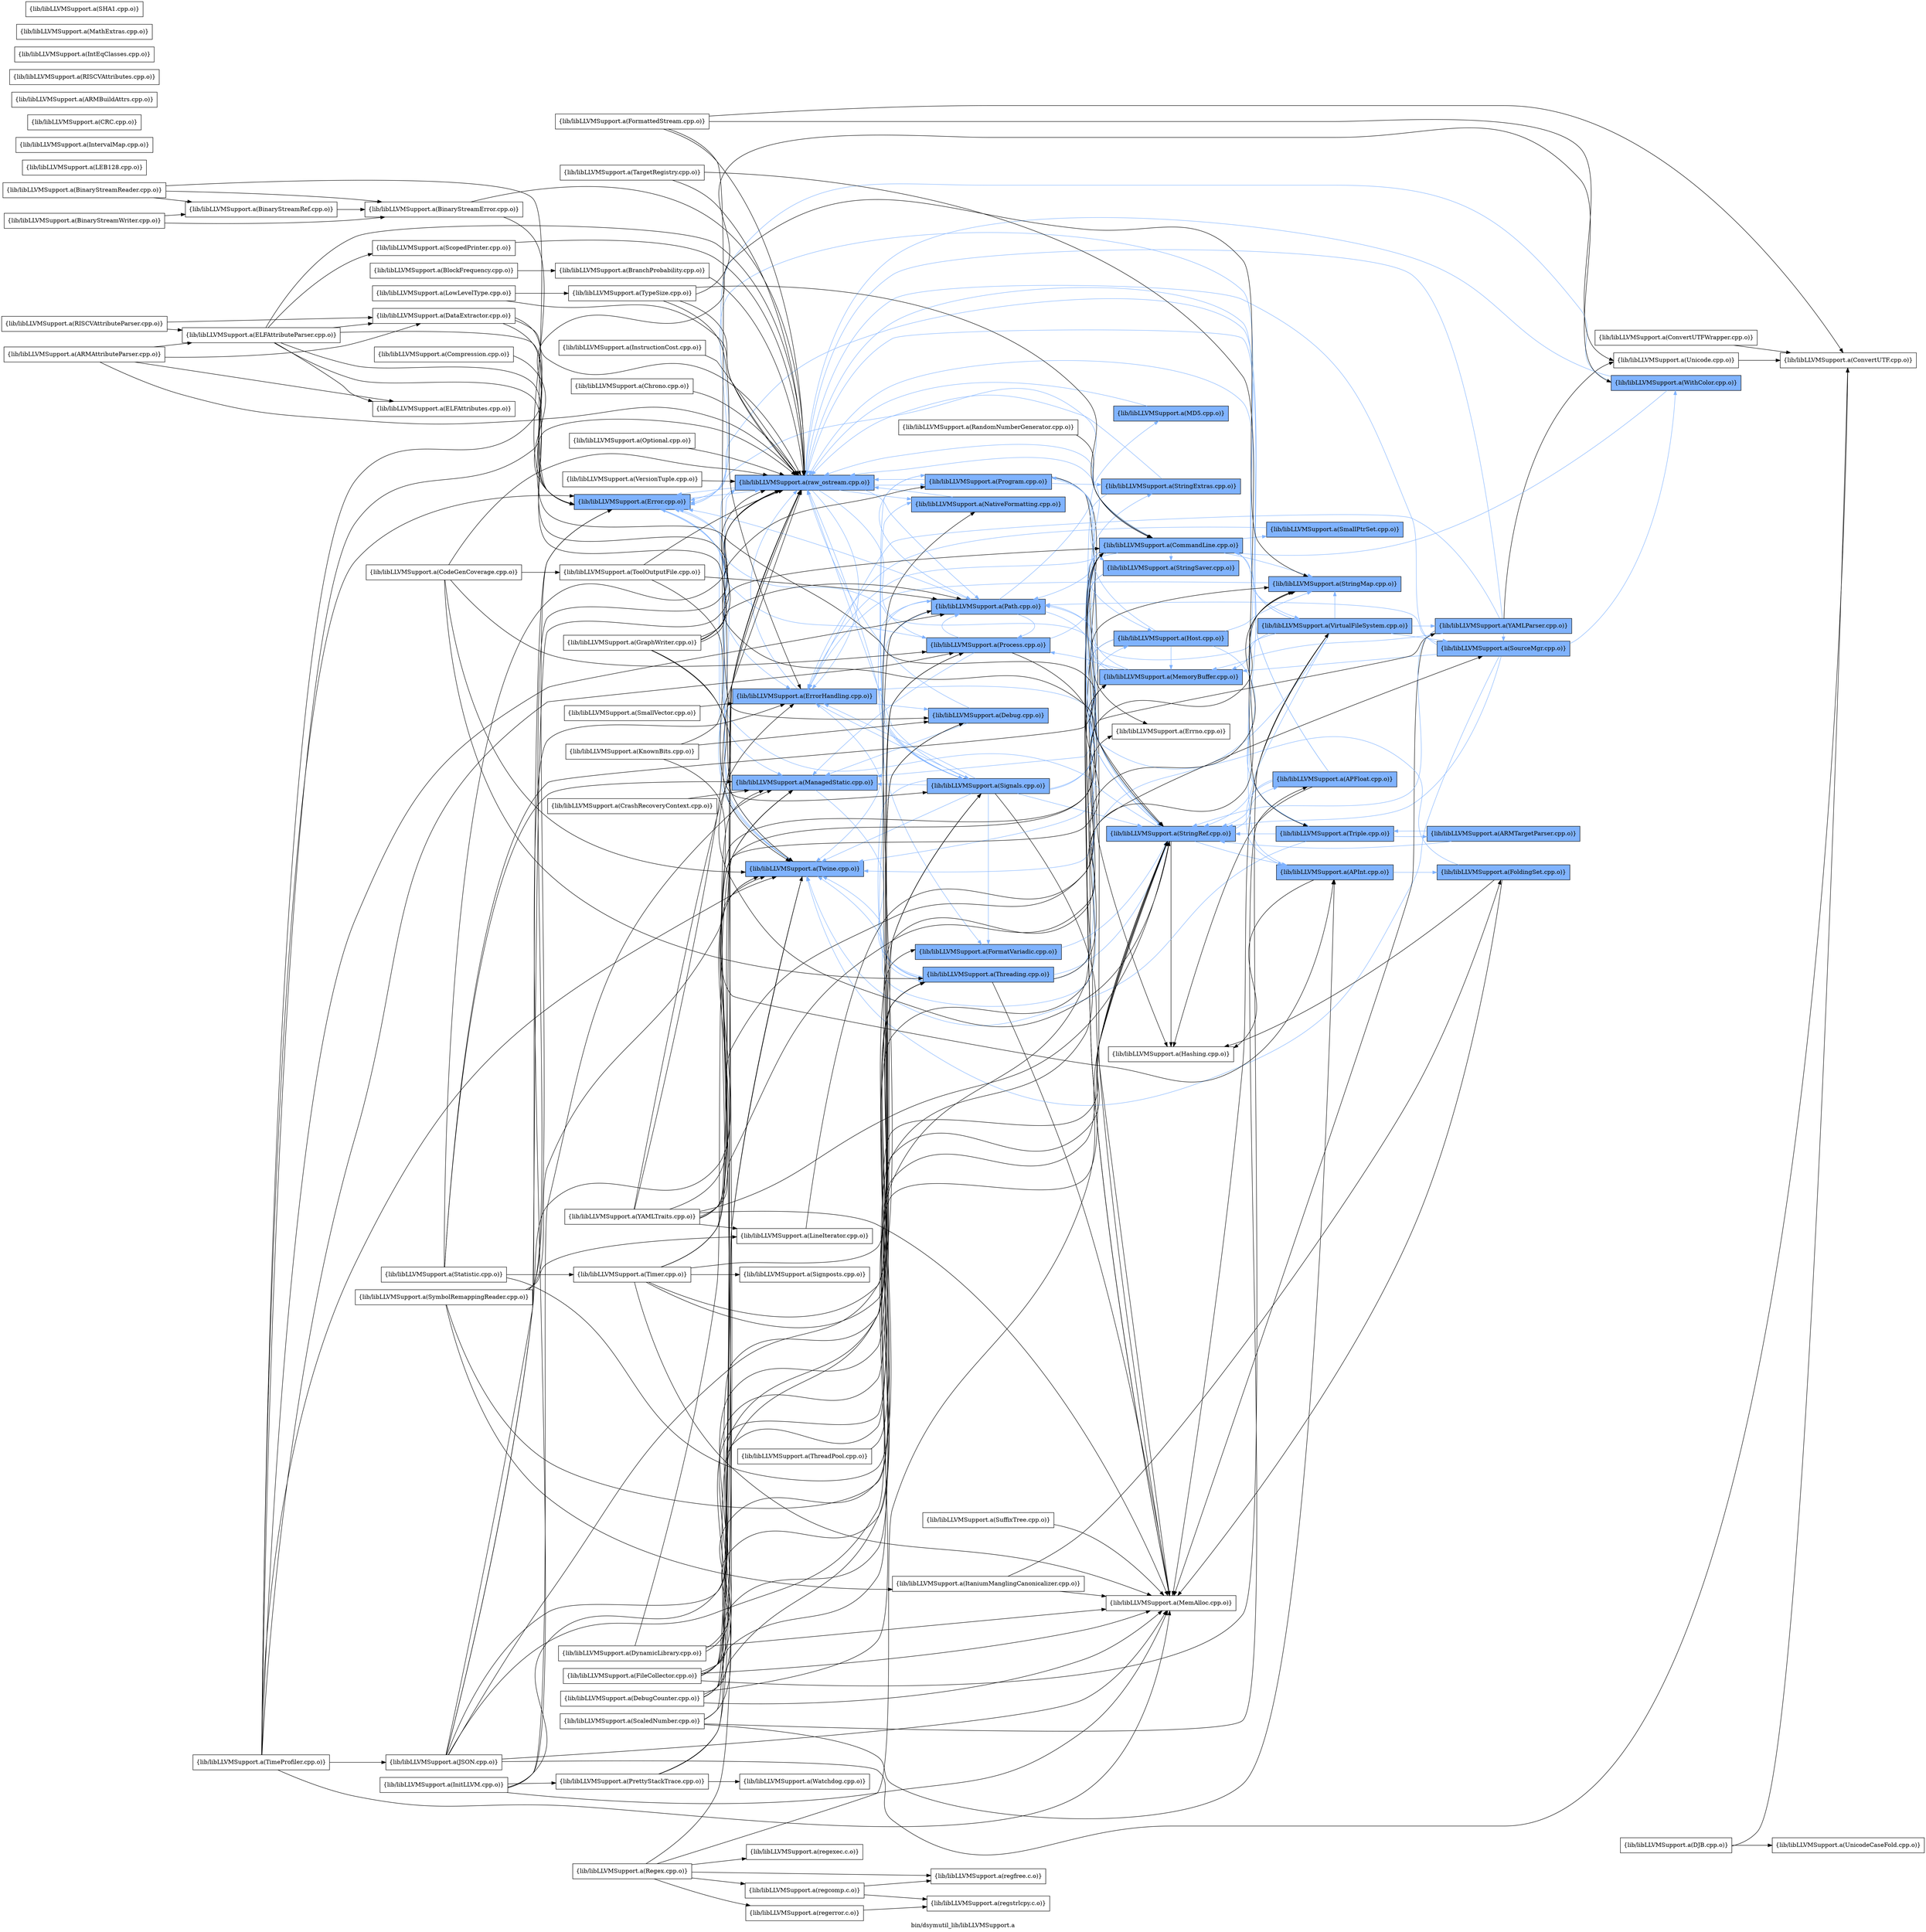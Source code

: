 digraph "bin/dsymutil_lib/libLLVMSupport.a" {
	label="bin/dsymutil_lib/libLLVMSupport.a";
	rankdir=LR;
	{ rank=same; Node0x556e20f64878;  }
	{ rank=same; Node0x556e20f64fa8; Node0x556e20f794f8; Node0x556e20f781e8; Node0x556e20f73968;  }
	{ rank=same; Node0x556e20f64a08; Node0x556e20f6eb98; Node0x556e20f6de28; Node0x556e20f5b958; Node0x556e20f82b48; Node0x556e20f7e9a8; Node0x556e20f7ee58; Node0x556e20f7c748;  }
	{ rank=same; Node0x556e20f799a8; Node0x556e20f7a308; Node0x556e20f7ab28; Node0x556e20f65c28; Node0x556e20f820a8; Node0x556e20f7fc18; Node0x556e20f7b0c8; Node0x556e20f5c718; Node0x556e20f69af8; Node0x556e20f69418;  }
	{ rank=same; Node0x556e20f826e8; Node0x556e20f69d28; Node0x556e20f63388; Node0x556e20f716b8; Node0x556e20f7fc68; Node0x556e20f80488;  }
	{ rank=same; Node0x556e20f63068; Node0x556e20f80e38; Node0x556e20f70a88; Node0x556e20f5bea8;  }
	{ rank=same; Node0x556e20f70538; Node0x556e20f6f458;  }
	{ rank=same; Node0x556e20f64878;  }
	{ rank=same; Node0x556e20f64fa8; Node0x556e20f794f8; Node0x556e20f781e8; Node0x556e20f73968;  }
	{ rank=same; Node0x556e20f64a08; Node0x556e20f6eb98; Node0x556e20f6de28; Node0x556e20f5b958; Node0x556e20f82b48; Node0x556e20f7e9a8; Node0x556e20f7ee58; Node0x556e20f7c748;  }
	{ rank=same; Node0x556e20f799a8; Node0x556e20f7a308; Node0x556e20f7ab28; Node0x556e20f65c28; Node0x556e20f820a8; Node0x556e20f7fc18; Node0x556e20f7b0c8; Node0x556e20f5c718; Node0x556e20f69af8; Node0x556e20f69418;  }
	{ rank=same; Node0x556e20f826e8; Node0x556e20f69d28; Node0x556e20f63388; Node0x556e20f716b8; Node0x556e20f7fc68; Node0x556e20f80488;  }
	{ rank=same; Node0x556e20f63068; Node0x556e20f80e38; Node0x556e20f70a88; Node0x556e20f5bea8;  }
	{ rank=same; Node0x556e20f70538; Node0x556e20f6f458;  }

	Node0x556e20f64878 [shape=record,shape=box,group=1,style=filled,fillcolor="0.600000 0.5 1",label="{lib/libLLVMSupport.a(Error.cpp.o)}"];
	Node0x556e20f64878 -> Node0x556e20f64fa8[color="0.600000 0.5 1"];
	Node0x556e20f64878 -> Node0x556e20f794f8[color="0.600000 0.5 1"];
	Node0x556e20f64878 -> Node0x556e20f781e8[color="0.600000 0.5 1"];
	Node0x556e20f64878 -> Node0x556e20f73968[color="0.600000 0.5 1"];
	Node0x556e20f5c9e8 [shape=record,shape=box,group=0,label="{lib/libLLVMSupport.a(InitLLVM.cpp.o)}"];
	Node0x556e20f5c9e8 -> Node0x556e20f64fa8;
	Node0x556e20f5c9e8 -> Node0x556e20f794f8;
	Node0x556e20f5c9e8 -> Node0x556e20f7a308;
	Node0x556e20f5c9e8 -> Node0x556e20f7af88;
	Node0x556e20f5c9e8 -> Node0x556e20f6eb98;
	Node0x556e20f82b48 [shape=record,shape=box,group=1,style=filled,fillcolor="0.600000 0.5 1",label="{lib/libLLVMSupport.a(Path.cpp.o)}"];
	Node0x556e20f82b48 -> Node0x556e20f64878[color="0.600000 0.5 1"];
	Node0x556e20f82b48 -> Node0x556e20f7e9a8[color="0.600000 0.5 1"];
	Node0x556e20f82b48 -> Node0x556e20f7b0c8[color="0.600000 0.5 1"];
	Node0x556e20f82b48 -> Node0x556e20f65c28[color="0.600000 0.5 1"];
	Node0x556e20f82b48 -> Node0x556e20f781e8[color="0.600000 0.5 1"];
	Node0x556e20f82b48 -> Node0x556e20f6eb98[color="0.600000 0.5 1"];
	Node0x556e20f799a8 [shape=record,shape=box,group=1,style=filled,fillcolor="0.600000 0.5 1",label="{lib/libLLVMSupport.a(CommandLine.cpp.o)}"];
	Node0x556e20f799a8 -> Node0x556e20f64878[color="0.600000 0.5 1"];
	Node0x556e20f799a8 -> Node0x556e20f64fa8[color="0.600000 0.5 1"];
	Node0x556e20f799a8 -> Node0x556e20f820a8[color="0.600000 0.5 1"];
	Node0x556e20f799a8 -> Node0x556e20f82b48[color="0.600000 0.5 1"];
	Node0x556e20f799a8 -> Node0x556e20f794f8[color="0.600000 0.5 1"];
	Node0x556e20f799a8 -> Node0x556e20f7a308;
	Node0x556e20f799a8 -> Node0x556e20f826e8[color="0.600000 0.5 1"];
	Node0x556e20f799a8 -> Node0x556e20f69d28[color="0.600000 0.5 1"];
	Node0x556e20f799a8 -> Node0x556e20f69418[color="0.600000 0.5 1"];
	Node0x556e20f799a8 -> Node0x556e20f65c28[color="0.600000 0.5 1"];
	Node0x556e20f799a8 -> Node0x556e20f63388[color="0.600000 0.5 1"];
	Node0x556e20f799a8 -> Node0x556e20f781e8[color="0.600000 0.5 1"];
	Node0x556e20f799a8 -> Node0x556e20f716b8[color="0.600000 0.5 1"];
	Node0x556e20f799a8 -> Node0x556e20f73968[color="0.600000 0.5 1"];
	Node0x556e20f7a308 [shape=record,shape=box,group=0,label="{lib/libLLVMSupport.a(MemAlloc.cpp.o)}"];
	Node0x556e20f69af8 [shape=record,shape=box,group=1,style=filled,fillcolor="0.600000 0.5 1",label="{lib/libLLVMSupport.a(StringExtras.cpp.o)}"];
	Node0x556e20f69af8 -> Node0x556e20f65c28[color="0.600000 0.5 1"];
	Node0x556e20f69af8 -> Node0x556e20f73968[color="0.600000 0.5 1"];
	Node0x556e20f65c28 [shape=record,shape=box,group=1,style=filled,fillcolor="0.600000 0.5 1",label="{lib/libLLVMSupport.a(StringRef.cpp.o)}"];
	Node0x556e20f65c28 -> Node0x556e20f64878[color="0.600000 0.5 1"];
	Node0x556e20f65c28 -> Node0x556e20f5c718;
	Node0x556e20f65c28 -> Node0x556e20f7fc68[color="0.600000 0.5 1"];
	Node0x556e20f65c28 -> Node0x556e20f80488[color="0.600000 0.5 1"];
	Node0x556e20f656d8 [shape=record,shape=box,group=0,label="{lib/libLLVMSupport.a(ThreadPool.cpp.o)}"];
	Node0x556e20f656d8 -> Node0x556e20f6de28;
	Node0x556e20f63388 [shape=record,shape=box,group=1,style=filled,fillcolor="0.600000 0.5 1",label="{lib/libLLVMSupport.a(Triple.cpp.o)}"];
	Node0x556e20f63388 -> Node0x556e20f65c28[color="0.600000 0.5 1"];
	Node0x556e20f63388 -> Node0x556e20f63068[color="0.600000 0.5 1"];
	Node0x556e20f63388 -> Node0x556e20f781e8[color="0.600000 0.5 1"];
	Node0x556e20f781e8 [shape=record,shape=box,group=1,style=filled,fillcolor="0.600000 0.5 1",label="{lib/libLLVMSupport.a(Twine.cpp.o)}"];
	Node0x556e20f781e8 -> Node0x556e20f73968[color="0.600000 0.5 1"];
	Node0x556e20f716b8 [shape=record,shape=box,group=1,style=filled,fillcolor="0.600000 0.5 1",label="{lib/libLLVMSupport.a(VirtualFileSystem.cpp.o)}"];
	Node0x556e20f716b8 -> Node0x556e20f64878[color="0.600000 0.5 1"];
	Node0x556e20f716b8 -> Node0x556e20f82b48[color="0.600000 0.5 1"];
	Node0x556e20f716b8 -> Node0x556e20f7a308;
	Node0x556e20f716b8 -> Node0x556e20f7ab28[color="0.600000 0.5 1"];
	Node0x556e20f716b8 -> Node0x556e20f80e38[color="0.600000 0.5 1"];
	Node0x556e20f716b8 -> Node0x556e20f69d28[color="0.600000 0.5 1"];
	Node0x556e20f716b8 -> Node0x556e20f65c28[color="0.600000 0.5 1"];
	Node0x556e20f716b8 -> Node0x556e20f781e8[color="0.600000 0.5 1"];
	Node0x556e20f716b8 -> Node0x556e20f70a88[color="0.600000 0.5 1"];
	Node0x556e20f716b8 -> Node0x556e20f73968[color="0.600000 0.5 1"];
	Node0x556e20f70538 [shape=record,shape=box,group=1,style=filled,fillcolor="0.600000 0.5 1",label="{lib/libLLVMSupport.a(WithColor.cpp.o)}"];
	Node0x556e20f70538 -> Node0x556e20f64878[color="0.600000 0.5 1"];
	Node0x556e20f70538 -> Node0x556e20f799a8[color="0.600000 0.5 1"];
	Node0x556e20f70538 -> Node0x556e20f73968[color="0.600000 0.5 1"];
	Node0x556e20f73968 [shape=record,shape=box,group=1,style=filled,fillcolor="0.600000 0.5 1",label="{lib/libLLVMSupport.a(raw_ostream.cpp.o)}"];
	Node0x556e20f73968 -> Node0x556e20f64878[color="0.600000 0.5 1"];
	Node0x556e20f73968 -> Node0x556e20f64fa8[color="0.600000 0.5 1"];
	Node0x556e20f73968 -> Node0x556e20f5b958[color="0.600000 0.5 1"];
	Node0x556e20f73968 -> Node0x556e20f82b48[color="0.600000 0.5 1"];
	Node0x556e20f73968 -> Node0x556e20f7e9a8[color="0.600000 0.5 1"];
	Node0x556e20f73968 -> Node0x556e20f7ee58[color="0.600000 0.5 1"];
	Node0x556e20f73968 -> Node0x556e20f7c748[color="0.600000 0.5 1"];
	Node0x556e20f73968 -> Node0x556e20f781e8[color="0.600000 0.5 1"];
	Node0x556e20f5c718 [shape=record,shape=box,group=0,label="{lib/libLLVMSupport.a(Hashing.cpp.o)}"];
	Node0x556e20f7d0a8 [shape=record,shape=box,group=0,label="{lib/libLLVMSupport.a(Chrono.cpp.o)}"];
	Node0x556e20f7d0a8 -> Node0x556e20f73968;
	Node0x556e20f7ab28 [shape=record,shape=box,group=1,style=filled,fillcolor="0.600000 0.5 1",label="{lib/libLLVMSupport.a(MemoryBuffer.cpp.o)}"];
	Node0x556e20f7ab28 -> Node0x556e20f64878[color="0.600000 0.5 1"];
	Node0x556e20f7ab28 -> Node0x556e20f82b48[color="0.600000 0.5 1"];
	Node0x556e20f7ab28 -> Node0x556e20f7e9a8[color="0.600000 0.5 1"];
	Node0x556e20f7ab28 -> Node0x556e20f7ee58[color="0.600000 0.5 1"];
	Node0x556e20f7ab28 -> Node0x556e20f781e8[color="0.600000 0.5 1"];
	Node0x556e20f69d28 [shape=record,shape=box,group=1,style=filled,fillcolor="0.600000 0.5 1",label="{lib/libLLVMSupport.a(StringMap.cpp.o)}"];
	Node0x556e20f69d28 -> Node0x556e20f64fa8[color="0.600000 0.5 1"];
	Node0x556e20f72a68 [shape=record,shape=box,group=0,label="{lib/libLLVMSupport.a(YAMLTraits.cpp.o)}"];
	Node0x556e20f72a68 -> Node0x556e20f64fa8;
	Node0x556e20f72a68 -> Node0x556e20f659a8;
	Node0x556e20f72a68 -> Node0x556e20f7a308;
	Node0x556e20f72a68 -> Node0x556e20f7ab28;
	Node0x556e20f72a68 -> Node0x556e20f80e38;
	Node0x556e20f72a68 -> Node0x556e20f69d28;
	Node0x556e20f72a68 -> Node0x556e20f65c28;
	Node0x556e20f72a68 -> Node0x556e20f781e8;
	Node0x556e20f72a68 -> Node0x556e20f70a88;
	Node0x556e20f72a68 -> Node0x556e20f73968;
	Node0x556e20f5bea8 [shape=record,shape=box,group=1,style=filled,fillcolor="0.600000 0.5 1",label="{lib/libLLVMSupport.a(FoldingSet.cpp.o)}"];
	Node0x556e20f5bea8 -> Node0x556e20f64fa8[color="0.600000 0.5 1"];
	Node0x556e20f5bea8 -> Node0x556e20f5c718;
	Node0x556e20f5bea8 -> Node0x556e20f7a308;
	Node0x556e20f64328 [shape=record,shape=box,group=0,label="{lib/libLLVMSupport.a(DataExtractor.cpp.o)}"];
	Node0x556e20f64328 -> Node0x556e20f64878;
	Node0x556e20f64328 -> Node0x556e20f65c28;
	Node0x556e20f64328 -> Node0x556e20f73968;
	Node0x556e20f63018 [shape=record,shape=box,group=0,label="{lib/libLLVMSupport.a(DJB.cpp.o)}"];
	Node0x556e20f63018 -> Node0x556e20f7a538;
	Node0x556e20f63018 -> Node0x556e20f6f638;
	Node0x556e20f66088 [shape=record,shape=box,group=0,label="{lib/libLLVMSupport.a(LEB128.cpp.o)}"];
	Node0x556e20f7ee58 [shape=record,shape=box,group=1,style=filled,fillcolor="0.600000 0.5 1",label="{lib/libLLVMSupport.a(Program.cpp.o)}"];
	Node0x556e20f7ee58 -> Node0x556e20f82b48[color="0.600000 0.5 1"];
	Node0x556e20f7ee58 -> Node0x556e20f7fc18;
	Node0x556e20f7ee58 -> Node0x556e20f7a308;
	Node0x556e20f7ee58 -> Node0x556e20f69af8[color="0.600000 0.5 1"];
	Node0x556e20f7ee58 -> Node0x556e20f69418[color="0.600000 0.5 1"];
	Node0x556e20f7ee58 -> Node0x556e20f65c28[color="0.600000 0.5 1"];
	Node0x556e20f7ee58 -> Node0x556e20f73968[color="0.600000 0.5 1"];
	Node0x556e20f63ec8 [shape=record,shape=box,group=0,label="{lib/libLLVMSupport.a(FileCollector.cpp.o)}"];
	Node0x556e20f63ec8 -> Node0x556e20f82b48;
	Node0x556e20f63ec8 -> Node0x556e20f7e9a8;
	Node0x556e20f63ec8 -> Node0x556e20f7a308;
	Node0x556e20f63ec8 -> Node0x556e20f69d28;
	Node0x556e20f63ec8 -> Node0x556e20f65c28;
	Node0x556e20f63ec8 -> Node0x556e20f781e8;
	Node0x556e20f63ec8 -> Node0x556e20f716b8;
	Node0x556e20f63ec8 -> Node0x556e20f73968;
	Node0x556e20f64fa8 [shape=record,shape=box,group=1,style=filled,fillcolor="0.600000 0.5 1",label="{lib/libLLVMSupport.a(ErrorHandling.cpp.o)}"];
	Node0x556e20f64fa8 -> Node0x556e20f64a08[color="0.600000 0.5 1"];
	Node0x556e20f64fa8 -> Node0x556e20f781e8[color="0.600000 0.5 1"];
	Node0x556e20f64fa8 -> Node0x556e20f73968[color="0.600000 0.5 1"];
	Node0x556e20f64fa8 -> Node0x556e20f6eb98[color="0.600000 0.5 1"];
	Node0x556e20f7fc68 [shape=record,shape=box,group=1,style=filled,fillcolor="0.600000 0.5 1",label="{lib/libLLVMSupport.a(APFloat.cpp.o)}"];
	Node0x556e20f7fc68 -> Node0x556e20f64878[color="0.600000 0.5 1"];
	Node0x556e20f7fc68 -> Node0x556e20f5c718;
	Node0x556e20f7fc68 -> Node0x556e20f80488[color="0.600000 0.5 1"];
	Node0x556e20f7fc68 -> Node0x556e20f65c28[color="0.600000 0.5 1"];
	Node0x556e20f7fc68 -> Node0x556e20f73968[color="0.600000 0.5 1"];
	Node0x556e20f80488 [shape=record,shape=box,group=1,style=filled,fillcolor="0.600000 0.5 1",label="{lib/libLLVMSupport.a(APInt.cpp.o)}"];
	Node0x556e20f80488 -> Node0x556e20f5bea8[color="0.600000 0.5 1"];
	Node0x556e20f80488 -> Node0x556e20f5c718;
	Node0x556e20f80488 -> Node0x556e20f73968[color="0.600000 0.5 1"];
	Node0x556e20f668a8 [shape=record,shape=box,group=0,label="{lib/libLLVMSupport.a(KnownBits.cpp.o)}"];
	Node0x556e20f668a8 -> Node0x556e20f80488;
	Node0x556e20f668a8 -> Node0x556e20f64a08;
	Node0x556e20f668a8 -> Node0x556e20f73968;
	Node0x556e20f826e8 [shape=record,shape=box,group=1,style=filled,fillcolor="0.600000 0.5 1",label="{lib/libLLVMSupport.a(SmallPtrSet.cpp.o)}"];
	Node0x556e20f826e8 -> Node0x556e20f64fa8[color="0.600000 0.5 1"];
	Node0x556e20f6fb88 [shape=record,shape=box,group=0,label="{lib/libLLVMSupport.a(TypeSize.cpp.o)}"];
	Node0x556e20f6fb88 -> Node0x556e20f64fa8;
	Node0x556e20f6fb88 -> Node0x556e20f799a8;
	Node0x556e20f6fb88 -> Node0x556e20f70538;
	Node0x556e20f6fb88 -> Node0x556e20f73968;
	Node0x556e20f64a08 [shape=record,shape=box,group=1,style=filled,fillcolor="0.600000 0.5 1",label="{lib/libLLVMSupport.a(Debug.cpp.o)}"];
	Node0x556e20f64a08 -> Node0x556e20f794f8[color="0.600000 0.5 1"];
	Node0x556e20f64a08 -> Node0x556e20f73968[color="0.600000 0.5 1"];
	Node0x556e20f794f8 [shape=record,shape=box,group=1,style=filled,fillcolor="0.600000 0.5 1",label="{lib/libLLVMSupport.a(ManagedStatic.cpp.o)}"];
	Node0x556e20f794f8 -> Node0x556e20f6de28[color="0.600000 0.5 1"];
	Node0x556e20f79c28 [shape=record,shape=box,group=0,label="{lib/libLLVMSupport.a(BranchProbability.cpp.o)}"];
	Node0x556e20f79c28 -> Node0x556e20f73968;
	Node0x556e20f79f48 [shape=record,shape=box,group=0,label="{lib/libLLVMSupport.a(CodeGenCoverage.cpp.o)}"];
	Node0x556e20f79f48 -> Node0x556e20f7e9a8;
	Node0x556e20f79f48 -> Node0x556e20f669e8;
	Node0x556e20f79f48 -> Node0x556e20f781e8;
	Node0x556e20f79f48 -> Node0x556e20f73968;
	Node0x556e20f79f48 -> Node0x556e20f6de28;
	Node0x556e20f5ce98 [shape=record,shape=box,group=0,label="{lib/libLLVMSupport.a(GraphWriter.cpp.o)}"];
	Node0x556e20f5ce98 -> Node0x556e20f82b48;
	Node0x556e20f5ce98 -> Node0x556e20f7ee58;
	Node0x556e20f5ce98 -> Node0x556e20f799a8;
	Node0x556e20f5ce98 -> Node0x556e20f65c28;
	Node0x556e20f5ce98 -> Node0x556e20f781e8;
	Node0x556e20f5ce98 -> Node0x556e20f73968;
	Node0x556e20f81388 [shape=record,shape=box,group=0,label="{lib/libLLVMSupport.a(DynamicLibrary.cpp.o)}"];
	Node0x556e20f81388 -> Node0x556e20f794f8;
	Node0x556e20f81388 -> Node0x556e20f7a308;
	Node0x556e20f81388 -> Node0x556e20f69d28;
	Node0x556e20f81388 -> Node0x556e20f6de28;
	Node0x556e20f7b0c8 [shape=record,shape=box,group=1,style=filled,fillcolor="0.600000 0.5 1",label="{lib/libLLVMSupport.a(MD5.cpp.o)}"];
	Node0x556e20f7b0c8 -> Node0x556e20f73968[color="0.600000 0.5 1"];
	Node0x556e20f6df18 [shape=record,shape=box,group=0,label="{lib/libLLVMSupport.a(TargetRegistry.cpp.o)}"];
	Node0x556e20f6df18 -> Node0x556e20f63388;
	Node0x556e20f6df18 -> Node0x556e20f73968;
	Node0x556e20f66e98 [shape=record,shape=box,group=0,label="{lib/libLLVMSupport.a(Timer.cpp.o)}"];
	Node0x556e20f66e98 -> Node0x556e20f7e9a8;
	Node0x556e20f66e98 -> Node0x556e20f799a8;
	Node0x556e20f66e98 -> Node0x556e20f794f8;
	Node0x556e20f66e98 -> Node0x556e20f7a308;
	Node0x556e20f66e98 -> Node0x556e20f69d28;
	Node0x556e20f66e98 -> Node0x556e20f66718;
	Node0x556e20f66e98 -> Node0x556e20f73968;
	Node0x556e20f66e98 -> Node0x556e20f6de28;
	Node0x556e20f80e38 [shape=record,shape=box,group=1,style=filled,fillcolor="0.600000 0.5 1",label="{lib/libLLVMSupport.a(SourceMgr.cpp.o)}"];
	Node0x556e20f80e38 -> Node0x556e20f82b48[color="0.600000 0.5 1"];
	Node0x556e20f80e38 -> Node0x556e20f7ab28[color="0.600000 0.5 1"];
	Node0x556e20f80e38 -> Node0x556e20f65c28[color="0.600000 0.5 1"];
	Node0x556e20f80e38 -> Node0x556e20f781e8[color="0.600000 0.5 1"];
	Node0x556e20f80e38 -> Node0x556e20f70538[color="0.600000 0.5 1"];
	Node0x556e20f80e38 -> Node0x556e20f73968[color="0.600000 0.5 1"];
	Node0x556e20f5b958 [shape=record,shape=box,group=1,style=filled,fillcolor="0.600000 0.5 1",label="{lib/libLLVMSupport.a(FormatVariadic.cpp.o)}"];
	Node0x556e20f5b958 -> Node0x556e20f65c28[color="0.600000 0.5 1"];
	Node0x556e20f7dd28 [shape=record,shape=box,group=0,label="{lib/libLLVMSupport.a(BinaryStreamWriter.cpp.o)}"];
	Node0x556e20f7dd28 -> Node0x556e20f7c7e8;
	Node0x556e20f7dd28 -> Node0x556e20f7da58;
	Node0x556e20f7c748 [shape=record,shape=box,group=1,style=filled,fillcolor="0.600000 0.5 1",label="{lib/libLLVMSupport.a(NativeFormatting.cpp.o)}"];
	Node0x556e20f7c748 -> Node0x556e20f73968[color="0.600000 0.5 1"];
	Node0x556e20f82508 [shape=record,shape=box,group=0,label="{lib/libLLVMSupport.a(ScopedPrinter.cpp.o)}"];
	Node0x556e20f82508 -> Node0x556e20f73968;
	Node0x556e20f7a8a8 [shape=record,shape=box,group=0,label="{lib/libLLVMSupport.a(Optional.cpp.o)}"];
	Node0x556e20f7a8a8 -> Node0x556e20f73968;
	Node0x556e20f66f38 [shape=record,shape=box,group=0,label="{lib/libLLVMSupport.a(IntervalMap.cpp.o)}"];
	Node0x556e20f79278 [shape=record,shape=box,group=0,label="{lib/libLLVMSupport.a(Compression.cpp.o)}"];
	Node0x556e20f79278 -> Node0x556e20f64878;
	Node0x556e20f5c0d8 [shape=record,shape=box,group=0,label="{lib/libLLVMSupport.a(FormattedStream.cpp.o)}"];
	Node0x556e20f5c0d8 -> Node0x556e20f7a538;
	Node0x556e20f5c0d8 -> Node0x556e20f64a08;
	Node0x556e20f5c0d8 -> Node0x556e20f6f458;
	Node0x556e20f5c0d8 -> Node0x556e20f73968;
	Node0x556e20f6eb98 [shape=record,shape=box,group=1,style=filled,fillcolor="0.600000 0.5 1",label="{lib/libLLVMSupport.a(Signals.cpp.o)}"];
	Node0x556e20f6eb98 -> Node0x556e20f64fa8[color="0.600000 0.5 1"];
	Node0x556e20f6eb98 -> Node0x556e20f5b958[color="0.600000 0.5 1"];
	Node0x556e20f6eb98 -> Node0x556e20f82b48[color="0.600000 0.5 1"];
	Node0x556e20f6eb98 -> Node0x556e20f7ee58[color="0.600000 0.5 1"];
	Node0x556e20f6eb98 -> Node0x556e20f799a8[color="0.600000 0.5 1"];
	Node0x556e20f6eb98 -> Node0x556e20f794f8[color="0.600000 0.5 1"];
	Node0x556e20f6eb98 -> Node0x556e20f7a308;
	Node0x556e20f6eb98 -> Node0x556e20f7ab28[color="0.600000 0.5 1"];
	Node0x556e20f6eb98 -> Node0x556e20f7c748[color="0.600000 0.5 1"];
	Node0x556e20f6eb98 -> Node0x556e20f65c28[color="0.600000 0.5 1"];
	Node0x556e20f6eb98 -> Node0x556e20f781e8[color="0.600000 0.5 1"];
	Node0x556e20f6eb98 -> Node0x556e20f73968[color="0.600000 0.5 1"];
	Node0x556e20f6eb98 -> Node0x556e20f6de28[color="0.600000 0.5 1"];
	Node0x556e20f7b3e8 [shape=record,shape=box,group=0,label="{lib/libLLVMSupport.a(CRC.cpp.o)}"];
	Node0x556e20f820a8 [shape=record,shape=box,group=1,style=filled,fillcolor="0.600000 0.5 1",label="{lib/libLLVMSupport.a(Host.cpp.o)}"];
	Node0x556e20f820a8 -> Node0x556e20f7a308;
	Node0x556e20f820a8 -> Node0x556e20f7ab28[color="0.600000 0.5 1"];
	Node0x556e20f820a8 -> Node0x556e20f69d28[color="0.600000 0.5 1"];
	Node0x556e20f820a8 -> Node0x556e20f65c28[color="0.600000 0.5 1"];
	Node0x556e20f820a8 -> Node0x556e20f63388[color="0.600000 0.5 1"];
	Node0x556e20f820a8 -> Node0x556e20f73968[color="0.600000 0.5 1"];
	Node0x556e20f69418 [shape=record,shape=box,group=1,style=filled,fillcolor="0.600000 0.5 1",label="{lib/libLLVMSupport.a(StringSaver.cpp.o)}"];
	Node0x556e20f69418 -> Node0x556e20f7a308;
	Node0x556e20f69418 -> Node0x556e20f65c28[color="0.600000 0.5 1"];
	Node0x556e20f63978 [shape=record,shape=box,group=0,label="{lib/libLLVMSupport.a(ELFAttributeParser.cpp.o)}"];
	Node0x556e20f63978 -> Node0x556e20f62d48;
	Node0x556e20f63978 -> Node0x556e20f64878;
	Node0x556e20f63978 -> Node0x556e20f64328;
	Node0x556e20f63978 -> Node0x556e20f82508;
	Node0x556e20f63978 -> Node0x556e20f65c28;
	Node0x556e20f63978 -> Node0x556e20f781e8;
	Node0x556e20f63978 -> Node0x556e20f73968;
	Node0x556e20f7b8e8 [shape=record,shape=box,group=0,label="{lib/libLLVMSupport.a(ARMBuildAttrs.cpp.o)}"];
	Node0x556e20f79318 [shape=record,shape=box,group=0,label="{lib/libLLVMSupport.a(RISCVAttributes.cpp.o)}"];
	Node0x556e20f7cdd8 [shape=record,shape=box,group=0,label="{lib/libLLVMSupport.a(BinaryStreamReader.cpp.o)}"];
	Node0x556e20f7cdd8 -> Node0x556e20f64878;
	Node0x556e20f7cdd8 -> Node0x556e20f7c7e8;
	Node0x556e20f7cdd8 -> Node0x556e20f7da58;
	Node0x556e20f7c7e8 [shape=record,shape=box,group=0,label="{lib/libLLVMSupport.a(BinaryStreamError.cpp.o)}"];
	Node0x556e20f7c7e8 -> Node0x556e20f64878;
	Node0x556e20f7c7e8 -> Node0x556e20f73968;
	Node0x556e20f7da58 [shape=record,shape=box,group=0,label="{lib/libLLVMSupport.a(BinaryStreamRef.cpp.o)}"];
	Node0x556e20f7da58 -> Node0x556e20f7c7e8;
	Node0x556e20f67668 [shape=record,shape=box,group=0,label="{lib/libLLVMSupport.a(IntEqClasses.cpp.o)}"];
	Node0x556e20f79c78 [shape=record,shape=box,group=0,label="{lib/libLLVMSupport.a(MathExtras.cpp.o)}"];
	Node0x556e20f79818 [shape=record,shape=box,group=0,label="{lib/libLLVMSupport.a(BlockFrequency.cpp.o)}"];
	Node0x556e20f79818 -> Node0x556e20f79c28;
	Node0x556e20f7a268 [shape=record,shape=box,group=0,label="{lib/libLLVMSupport.a(ScaledNumber.cpp.o)}"];
	Node0x556e20f7a268 -> Node0x556e20f7fc68;
	Node0x556e20f7a268 -> Node0x556e20f80488;
	Node0x556e20f7a268 -> Node0x556e20f64a08;
	Node0x556e20f7a268 -> Node0x556e20f73968;
	Node0x556e20f65278 [shape=record,shape=box,group=0,label="{lib/libLLVMSupport.a(LowLevelType.cpp.o)}"];
	Node0x556e20f65278 -> Node0x556e20f6fb88;
	Node0x556e20f65278 -> Node0x556e20f73968;
	Node0x556e20f659a8 [shape=record,shape=box,group=0,label="{lib/libLLVMSupport.a(LineIterator.cpp.o)}"];
	Node0x556e20f659a8 -> Node0x556e20f7ab28;
	Node0x556e20f62a28 [shape=record,shape=box,group=0,label="{lib/libLLVMSupport.a(DebugCounter.cpp.o)}"];
	Node0x556e20f62a28 -> Node0x556e20f799a8;
	Node0x556e20f62a28 -> Node0x556e20f64a08;
	Node0x556e20f62a28 -> Node0x556e20f794f8;
	Node0x556e20f62a28 -> Node0x556e20f7a308;
	Node0x556e20f62a28 -> Node0x556e20f65c28;
	Node0x556e20f62a28 -> Node0x556e20f73968;
	Node0x556e20f65408 [shape=record,shape=box,group=0,label="{lib/libLLVMSupport.a(SuffixTree.cpp.o)}"];
	Node0x556e20f65408 -> Node0x556e20f7a308;
	Node0x556e20f7b758 [shape=record,shape=box,group=0,label="{lib/libLLVMSupport.a(Regex.cpp.o)}"];
	Node0x556e20f7b758 -> Node0x556e20f7b528;
	Node0x556e20f7b758 -> Node0x556e20f7b4d8;
	Node0x556e20f7b758 -> Node0x556e20f80f78;
	Node0x556e20f7b758 -> Node0x556e20f65c28;
	Node0x556e20f7b758 -> Node0x556e20f781e8;
	Node0x556e20f7b758 -> Node0x556e20f73cd8;
	Node0x556e20f70a88 [shape=record,shape=box,group=1,style=filled,fillcolor="0.600000 0.5 1",label="{lib/libLLVMSupport.a(YAMLParser.cpp.o)}"];
	Node0x556e20f70a88 -> Node0x556e20f64fa8[color="0.600000 0.5 1"];
	Node0x556e20f70a88 -> Node0x556e20f7a308;
	Node0x556e20f70a88 -> Node0x556e20f7ab28[color="0.600000 0.5 1"];
	Node0x556e20f70a88 -> Node0x556e20f80e38[color="0.600000 0.5 1"];
	Node0x556e20f70a88 -> Node0x556e20f65c28[color="0.600000 0.5 1"];
	Node0x556e20f70a88 -> Node0x556e20f6f458;
	Node0x556e20f70a88 -> Node0x556e20f73968[color="0.600000 0.5 1"];
	Node0x556e20f7c4c8 [shape=record,shape=box,group=0,label="{lib/libLLVMSupport.a(ARMAttributeParser.cpp.o)}"];
	Node0x556e20f7c4c8 -> Node0x556e20f63978;
	Node0x556e20f7c4c8 -> Node0x556e20f62d48;
	Node0x556e20f7c4c8 -> Node0x556e20f64328;
	Node0x556e20f7c4c8 -> Node0x556e20f73968;
	Node0x556e20f62d48 [shape=record,shape=box,group=0,label="{lib/libLLVMSupport.a(ELFAttributes.cpp.o)}"];
	Node0x556e20f7e9a8 [shape=record,shape=box,group=1,style=filled,fillcolor="0.600000 0.5 1",label="{lib/libLLVMSupport.a(Process.cpp.o)}"];
	Node0x556e20f7e9a8 -> Node0x556e20f64878[color="0.600000 0.5 1"];
	Node0x556e20f7e9a8 -> Node0x556e20f5c718;
	Node0x556e20f7e9a8 -> Node0x556e20f82b48[color="0.600000 0.5 1"];
	Node0x556e20f7e9a8 -> Node0x556e20f794f8[color="0.600000 0.5 1"];
	Node0x556e20f7e9a8 -> Node0x556e20f69af8[color="0.600000 0.5 1"];
	Node0x556e20f669e8 [shape=record,shape=box,group=0,label="{lib/libLLVMSupport.a(ToolOutputFile.cpp.o)}"];
	Node0x556e20f669e8 -> Node0x556e20f82b48;
	Node0x556e20f669e8 -> Node0x556e20f73968;
	Node0x556e20f669e8 -> Node0x556e20f6eb98;
	Node0x556e20f6de28 [shape=record,shape=box,group=1,style=filled,fillcolor="0.600000 0.5 1",label="{lib/libLLVMSupport.a(Threading.cpp.o)}"];
	Node0x556e20f6de28 -> Node0x556e20f64fa8[color="0.600000 0.5 1"];
	Node0x556e20f6de28 -> Node0x556e20f820a8[color="0.600000 0.5 1"];
	Node0x556e20f6de28 -> Node0x556e20f7fc18;
	Node0x556e20f6de28 -> Node0x556e20f7a308;
	Node0x556e20f6de28 -> Node0x556e20f65c28[color="0.600000 0.5 1"];
	Node0x556e20f6de28 -> Node0x556e20f781e8[color="0.600000 0.5 1"];
	Node0x556e20f7ab78 [shape=record,shape=box,group=0,label="{lib/libLLVMSupport.a(ConvertUTFWrapper.cpp.o)}"];
	Node0x556e20f7ab78 -> Node0x556e20f7a538;
	Node0x556e20f7a538 [shape=record,shape=box,group=0,label="{lib/libLLVMSupport.a(ConvertUTF.cpp.o)}"];
	Node0x556e20f6f638 [shape=record,shape=box,group=0,label="{lib/libLLVMSupport.a(UnicodeCaseFold.cpp.o)}"];
	Node0x556e20f6f458 [shape=record,shape=box,group=0,label="{lib/libLLVMSupport.a(Unicode.cpp.o)}"];
	Node0x556e20f6f458 -> Node0x556e20f7a538;
	Node0x556e20f7af88 [shape=record,shape=box,group=0,label="{lib/libLLVMSupport.a(PrettyStackTrace.cpp.o)}"];
	Node0x556e20f7af88 -> Node0x556e20f73968;
	Node0x556e20f7af88 -> Node0x556e20f6eb98;
	Node0x556e20f7af88 -> Node0x556e20f6cf78;
	Node0x556e20f6cf78 [shape=record,shape=box,group=0,label="{lib/libLLVMSupport.a(Watchdog.cpp.o)}"];
	Node0x556e20f7b528 [shape=record,shape=box,group=0,label="{lib/libLLVMSupport.a(regerror.c.o)}"];
	Node0x556e20f7b528 -> Node0x556e20f81bf8;
	Node0x556e20f7b4d8 [shape=record,shape=box,group=0,label="{lib/libLLVMSupport.a(regexec.c.o)}"];
	Node0x556e20f80f78 [shape=record,shape=box,group=0,label="{lib/libLLVMSupport.a(regfree.c.o)}"];
	Node0x556e20f73cd8 [shape=record,shape=box,group=0,label="{lib/libLLVMSupport.a(regcomp.c.o)}"];
	Node0x556e20f73cd8 -> Node0x556e20f80f78;
	Node0x556e20f73cd8 -> Node0x556e20f81bf8;
	Node0x556e20f79a98 [shape=record,shape=box,group=0,label="{lib/libLLVMSupport.a(RISCVAttributeParser.cpp.o)}"];
	Node0x556e20f79a98 -> Node0x556e20f63978;
	Node0x556e20f79a98 -> Node0x556e20f64328;
	Node0x556e20f80ac8 [shape=record,shape=box,group=0,label="{lib/libLLVMSupport.a(SmallVector.cpp.o)}"];
	Node0x556e20f80ac8 -> Node0x556e20f64fa8;
	Node0x556e20f66718 [shape=record,shape=box,group=0,label="{lib/libLLVMSupport.a(Signposts.cpp.o)}"];
	Node0x556e20f63068 [shape=record,shape=box,group=1,style=filled,fillcolor="0.600000 0.5 1",label="{lib/libLLVMSupport.a(ARMTargetParser.cpp.o)}"];
	Node0x556e20f63068 -> Node0x556e20f65c28[color="0.600000 0.5 1"];
	Node0x556e20f63068 -> Node0x556e20f63388[color="0.600000 0.5 1"];
	Node0x556e20f71a28 [shape=record,shape=box,group=0,label="{lib/libLLVMSupport.a(VersionTuple.cpp.o)}"];
	Node0x556e20f71a28 -> Node0x556e20f73968;
	Node0x556e20f81bf8 [shape=record,shape=box,group=0,label="{lib/libLLVMSupport.a(regstrlcpy.c.o)}"];
	Node0x556e20f7e1d8 [shape=record,shape=box,group=0,label="{lib/libLLVMSupport.a(CrashRecoveryContext.cpp.o)}"];
	Node0x556e20f7e1d8 -> Node0x556e20f794f8;
	Node0x556e20f7fc18 [shape=record,shape=box,group=0,label="{lib/libLLVMSupport.a(Errno.cpp.o)}"];
	Node0x556e20f619e8 [shape=record,shape=box,group=0,label="{lib/libLLVMSupport.a(JSON.cpp.o)}"];
	Node0x556e20f619e8 -> Node0x556e20f64878;
	Node0x556e20f619e8 -> Node0x556e20f5b958;
	Node0x556e20f619e8 -> Node0x556e20f7a538;
	Node0x556e20f619e8 -> Node0x556e20f7a308;
	Node0x556e20f619e8 -> Node0x556e20f7c748;
	Node0x556e20f619e8 -> Node0x556e20f65c28;
	Node0x556e20f619e8 -> Node0x556e20f781e8;
	Node0x556e20f619e8 -> Node0x556e20f73968;
	Node0x556e20f6da68 [shape=record,shape=box,group=0,label="{lib/libLLVMSupport.a(TimeProfiler.cpp.o)}"];
	Node0x556e20f6da68 -> Node0x556e20f64878;
	Node0x556e20f6da68 -> Node0x556e20f82b48;
	Node0x556e20f6da68 -> Node0x556e20f7e9a8;
	Node0x556e20f6da68 -> Node0x556e20f7a308;
	Node0x556e20f6da68 -> Node0x556e20f69d28;
	Node0x556e20f6da68 -> Node0x556e20f781e8;
	Node0x556e20f6da68 -> Node0x556e20f73968;
	Node0x556e20f6da68 -> Node0x556e20f619e8;
	Node0x556e20f67348 [shape=record,shape=box,group=0,label="{lib/libLLVMSupport.a(SHA1.cpp.o)}"];
	Node0x556e20f62bb8 [shape=record,shape=box,group=0,label="{lib/libLLVMSupport.a(ItaniumManglingCanonicalizer.cpp.o)}"];
	Node0x556e20f62bb8 -> Node0x556e20f5bea8;
	Node0x556e20f62bb8 -> Node0x556e20f7a308;
	Node0x556e20f62898 [shape=record,shape=box,group=0,label="{lib/libLLVMSupport.a(SymbolRemappingReader.cpp.o)}"];
	Node0x556e20f62898 -> Node0x556e20f64878;
	Node0x556e20f62898 -> Node0x556e20f659a8;
	Node0x556e20f62898 -> Node0x556e20f65c28;
	Node0x556e20f62898 -> Node0x556e20f781e8;
	Node0x556e20f62898 -> Node0x556e20f73968;
	Node0x556e20f62898 -> Node0x556e20f62bb8;
	Node0x556e20f70218 [shape=record,shape=box,group=0,label="{lib/libLLVMSupport.a(InstructionCost.cpp.o)}"];
	Node0x556e20f70218 -> Node0x556e20f73968;
	Node0x556e20f5b318 [shape=record,shape=box,group=0,label="{lib/libLLVMSupport.a(RandomNumberGenerator.cpp.o)}"];
	Node0x556e20f5b318 -> Node0x556e20f799a8;
	Node0x556e20f5f558 [shape=record,shape=box,group=0,label="{lib/libLLVMSupport.a(Statistic.cpp.o)}"];
	Node0x556e20f5f558 -> Node0x556e20f799a8;
	Node0x556e20f5f558 -> Node0x556e20f794f8;
	Node0x556e20f5f558 -> Node0x556e20f66e98;
	Node0x556e20f5f558 -> Node0x556e20f73968;
	Node0x556e20f5f558 -> Node0x556e20f6de28;
}
